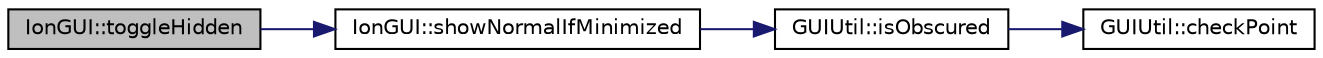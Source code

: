 digraph "IonGUI::toggleHidden"
{
  edge [fontname="Helvetica",fontsize="10",labelfontname="Helvetica",labelfontsize="10"];
  node [fontname="Helvetica",fontsize="10",shape=record];
  rankdir="LR";
  Node1515 [label="IonGUI::toggleHidden",height=0.2,width=0.4,color="black", fillcolor="grey75", style="filled", fontcolor="black"];
  Node1515 -> Node1516 [color="midnightblue",fontsize="10",style="solid",fontname="Helvetica"];
  Node1516 [label="IonGUI::showNormalIfMinimized",height=0.2,width=0.4,color="black", fillcolor="white", style="filled",URL="$dc/d0b/class_ion_g_u_i.html#aec721e64aa35047990aed619ee56e370",tooltip="Show window if hidden, unminimize when minimized, rise when obscured or show if hidden and fToggleHid..."];
  Node1516 -> Node1517 [color="midnightblue",fontsize="10",style="solid",fontname="Helvetica"];
  Node1517 [label="GUIUtil::isObscured",height=0.2,width=0.4,color="black", fillcolor="white", style="filled",URL="$d1/d87/namespace_g_u_i_util.html#a0b7266e2b8e7de5f5fd1c7ddb9e5b637"];
  Node1517 -> Node1518 [color="midnightblue",fontsize="10",style="solid",fontname="Helvetica"];
  Node1518 [label="GUIUtil::checkPoint",height=0.2,width=0.4,color="black", fillcolor="white", style="filled",URL="$d1/d87/namespace_g_u_i_util.html#ab2e7ef0aa9a1ad3f86d67a3f596b6fc4"];
}
